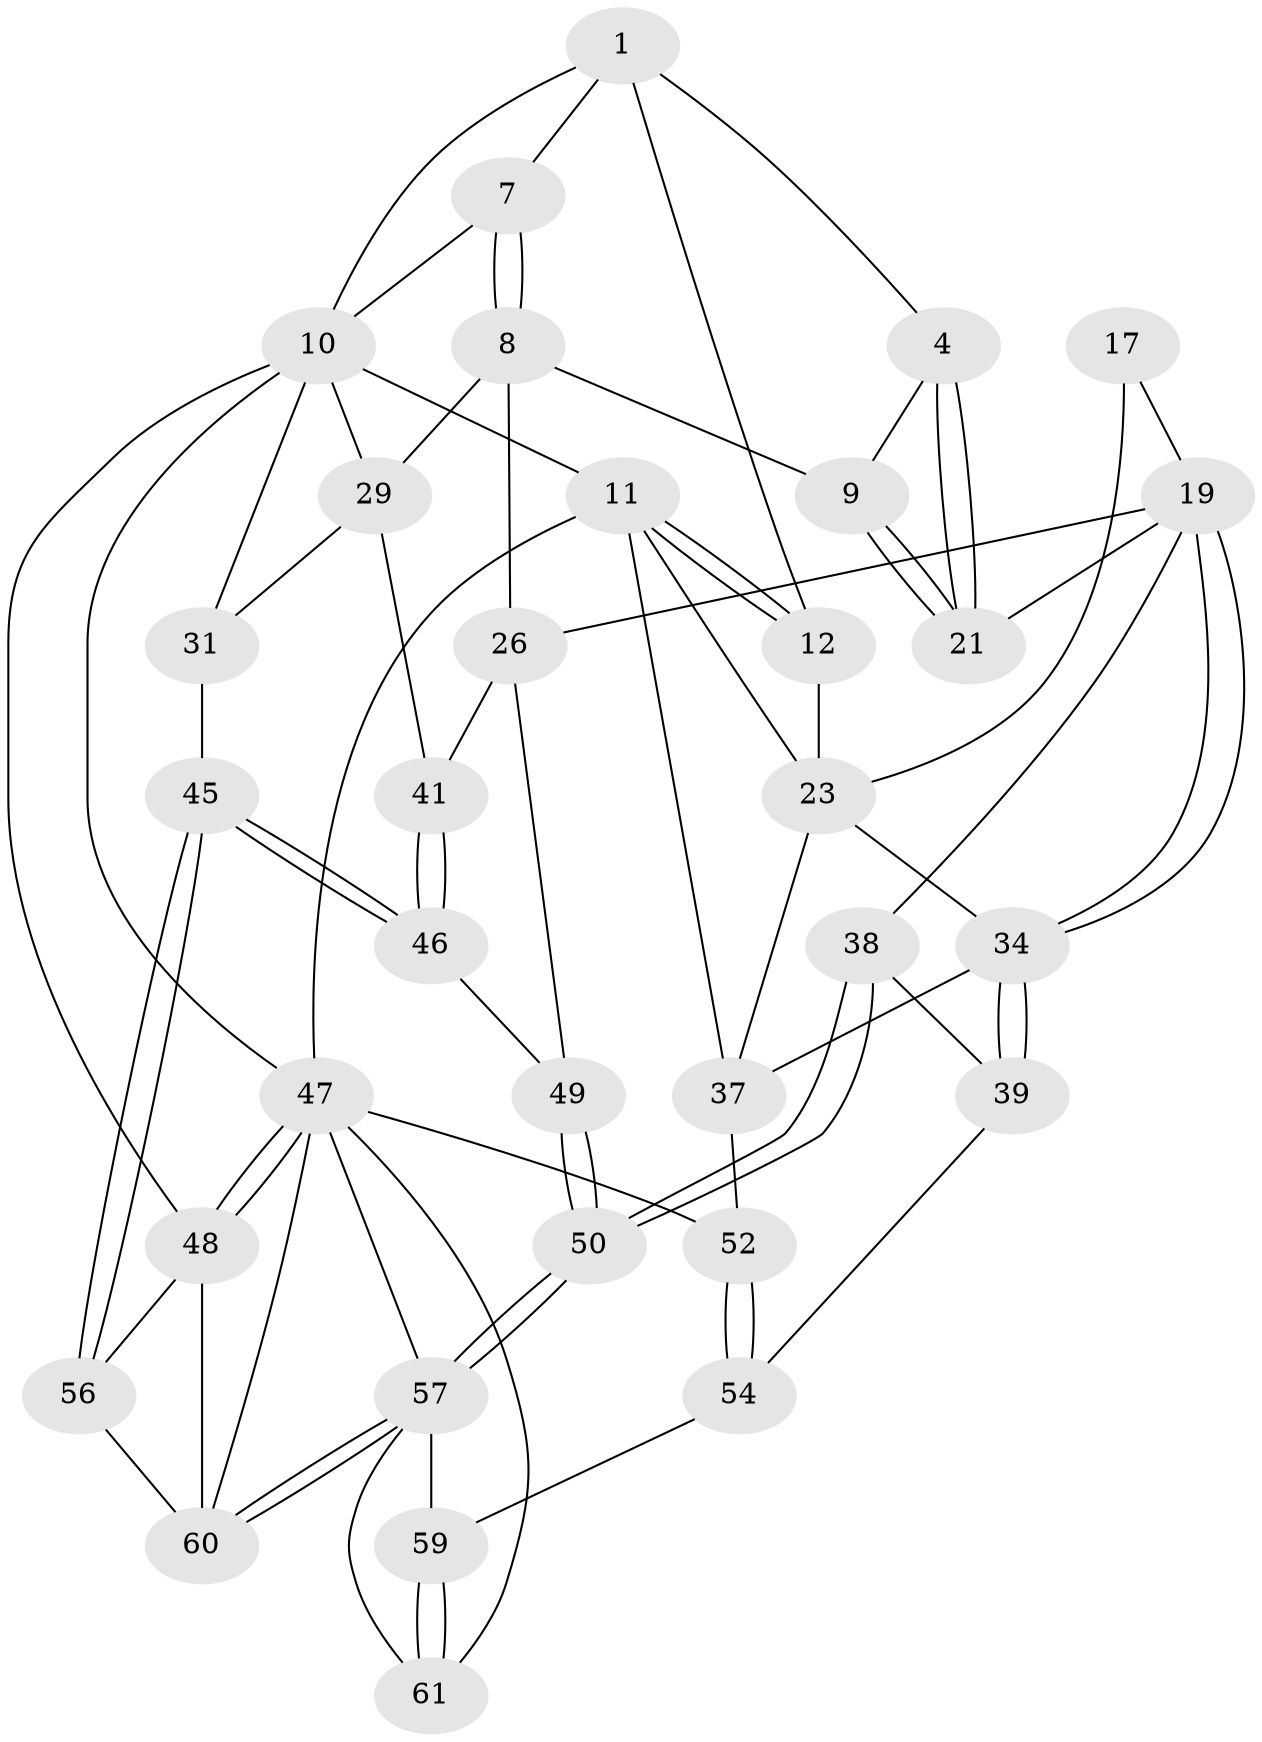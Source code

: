 // original degree distribution, {3: 0.045454545454545456, 6: 0.21212121212121213, 4: 0.21212121212121213, 5: 0.5303030303030303}
// Generated by graph-tools (version 1.1) at 2025/28/03/15/25 16:28:04]
// undirected, 33 vertices, 77 edges
graph export_dot {
graph [start="1"]
  node [color=gray90,style=filled];
  1 [pos="+0.5014386719384316+0",super="+2+6"];
  4 [pos="+0.3723701472646473+0.17784589930873274",super="+5"];
  7 [pos="+0.6992087849099475+0",super="+15"];
  8 [pos="+0.6379390984268483+0.1706524815496515",super="+16"];
  9 [pos="+0.6121592041514755+0.17057403473613078"];
  10 [pos="+1+0",super="+13"];
  11 [pos="+0+0",super="+33"];
  12 [pos="+0+0"];
  17 [pos="+0.03340781028078365+0",super="+18+22"];
  19 [pos="+0.323304111253697+0.3144759100154228",super="+20"];
  21 [pos="+0.39068184357888613+0.2156148650670689"];
  23 [pos="+0.1779091181509061+0.33586693764783304",super="+24"];
  26 [pos="+0.5642773898158038+0.4118959007762365",super="+42"];
  29 [pos="+0.7953474675809935+0.3366868377872051",super="+40"];
  31 [pos="+0.9869937548086857+0.5361009387940145",super="+43"];
  34 [pos="+0.310273130518819+0.42974281240760015",super="+35"];
  37 [pos="+0.09513598367115937+0.5051285130241215",super="+51"];
  38 [pos="+0.3474442782389418+0.5836461342409603"];
  39 [pos="+0.3277458504091193+0.5779386256399385",super="+44"];
  41 [pos="+0.7048779261231113+0.44407440114826685"];
  45 [pos="+0.7166932104074433+0.631424106483615"];
  46 [pos="+0.711226188403893+0.6248954229006604"];
  47 [pos="+1+1",super="+53"];
  48 [pos="+1+0.9722079747155628",super="+55"];
  49 [pos="+0.5723203390112256+0.5530598277251211"];
  50 [pos="+0.4358624722860836+0.6534163381165201"];
  52 [pos="+0+0.9804616670192753"];
  54 [pos="+0.17933670263985088+0.7069675126435662"];
  56 [pos="+0.7201163820122619+0.6803124809675493"];
  57 [pos="+0.4553557119532022+0.7148539193762227",super="+58"];
  59 [pos="+0.2820069198591844+0.7957685667717578"];
  60 [pos="+0.6250927307444853+0.7688927430653011",super="+64"];
  61 [pos="+0.2795248695613891+0.8964406840548936"];
  1 -- 12;
  1 -- 4;
  1 -- 10;
  1 -- 7;
  4 -- 21;
  4 -- 21;
  4 -- 9;
  7 -- 8 [weight=2];
  7 -- 8;
  7 -- 10;
  8 -- 9;
  8 -- 26;
  8 -- 29;
  9 -- 21;
  9 -- 21;
  10 -- 11;
  10 -- 47;
  10 -- 48;
  10 -- 29;
  10 -- 31 [weight=2];
  11 -- 12;
  11 -- 12;
  11 -- 23;
  11 -- 37;
  11 -- 47;
  12 -- 23;
  17 -- 19;
  17 -- 23;
  19 -- 34;
  19 -- 34;
  19 -- 26;
  19 -- 21;
  19 -- 38;
  23 -- 34;
  23 -- 37;
  26 -- 41;
  26 -- 49;
  29 -- 41;
  29 -- 31;
  31 -- 45;
  34 -- 39 [weight=2];
  34 -- 39;
  34 -- 37;
  37 -- 52;
  38 -- 39;
  38 -- 50;
  38 -- 50;
  39 -- 54;
  41 -- 46;
  41 -- 46;
  45 -- 46;
  45 -- 46;
  45 -- 56;
  45 -- 56;
  46 -- 49;
  47 -- 48;
  47 -- 48;
  47 -- 52;
  47 -- 61;
  47 -- 57;
  47 -- 60 [weight=2];
  48 -- 56;
  48 -- 60;
  49 -- 50;
  49 -- 50;
  50 -- 57;
  50 -- 57;
  52 -- 54;
  52 -- 54;
  54 -- 59;
  56 -- 60;
  57 -- 60;
  57 -- 60;
  57 -- 59;
  57 -- 61;
  59 -- 61;
  59 -- 61;
}
